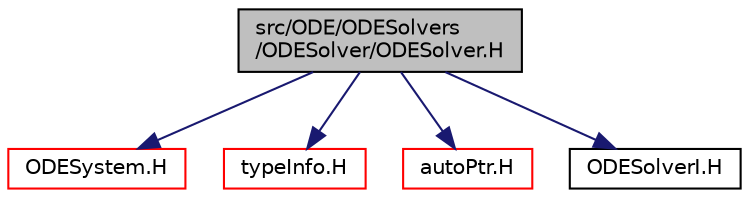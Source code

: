 digraph "src/ODE/ODESolvers/ODESolver/ODESolver.H"
{
  bgcolor="transparent";
  edge [fontname="Helvetica",fontsize="10",labelfontname="Helvetica",labelfontsize="10"];
  node [fontname="Helvetica",fontsize="10",shape=record];
  Node0 [label="src/ODE/ODESolvers\l/ODESolver/ODESolver.H",height=0.2,width=0.4,color="black", fillcolor="grey75", style="filled", fontcolor="black"];
  Node0 -> Node1 [color="midnightblue",fontsize="10",style="solid",fontname="Helvetica"];
  Node1 [label="ODESystem.H",height=0.2,width=0.4,color="red",URL="$a09062.html"];
  Node0 -> Node114 [color="midnightblue",fontsize="10",style="solid",fontname="Helvetica"];
  Node114 [label="typeInfo.H",height=0.2,width=0.4,color="red",URL="$a10055.html"];
  Node0 -> Node67 [color="midnightblue",fontsize="10",style="solid",fontname="Helvetica"];
  Node67 [label="autoPtr.H",height=0.2,width=0.4,color="red",URL="$a11828.html"];
  Node0 -> Node115 [color="midnightblue",fontsize="10",style="solid",fontname="Helvetica"];
  Node115 [label="ODESolverI.H",height=0.2,width=0.4,color="black",URL="$a08984.html"];
}
